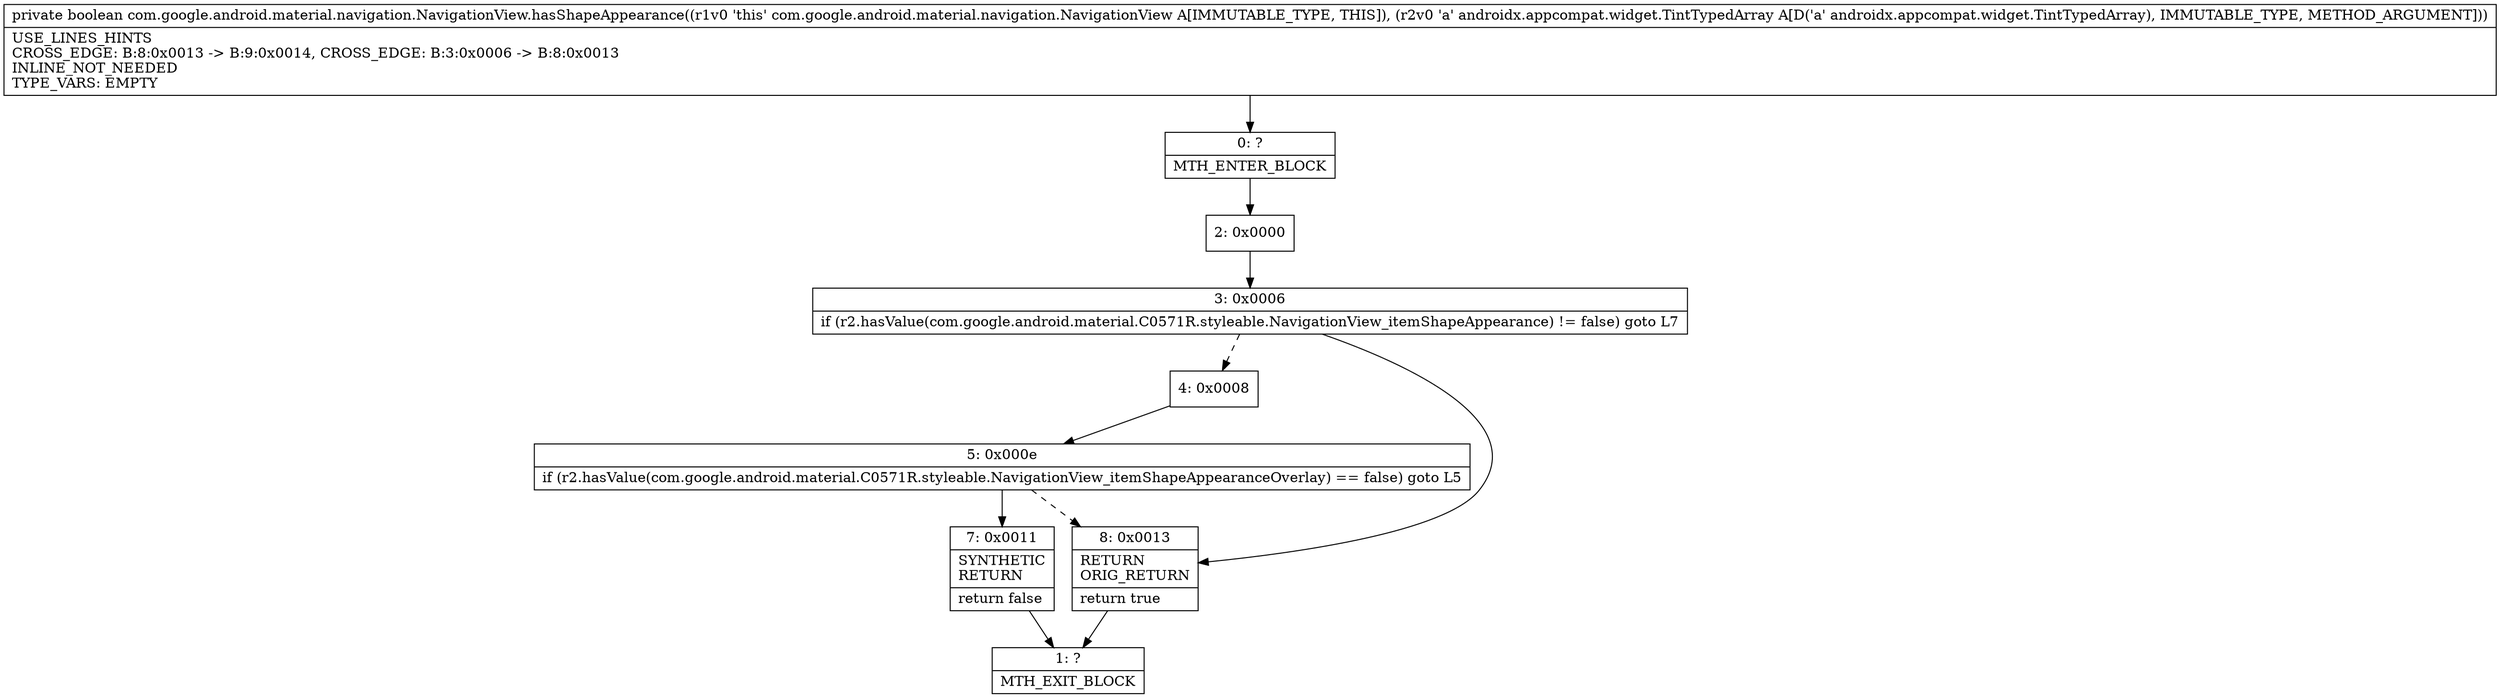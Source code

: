 digraph "CFG forcom.google.android.material.navigation.NavigationView.hasShapeAppearance(Landroidx\/appcompat\/widget\/TintTypedArray;)Z" {
Node_0 [shape=record,label="{0\:\ ?|MTH_ENTER_BLOCK\l}"];
Node_2 [shape=record,label="{2\:\ 0x0000}"];
Node_3 [shape=record,label="{3\:\ 0x0006|if (r2.hasValue(com.google.android.material.C0571R.styleable.NavigationView_itemShapeAppearance) != false) goto L7\l}"];
Node_4 [shape=record,label="{4\:\ 0x0008}"];
Node_5 [shape=record,label="{5\:\ 0x000e|if (r2.hasValue(com.google.android.material.C0571R.styleable.NavigationView_itemShapeAppearanceOverlay) == false) goto L5\l}"];
Node_7 [shape=record,label="{7\:\ 0x0011|SYNTHETIC\lRETURN\l|return false\l}"];
Node_1 [shape=record,label="{1\:\ ?|MTH_EXIT_BLOCK\l}"];
Node_8 [shape=record,label="{8\:\ 0x0013|RETURN\lORIG_RETURN\l|return true\l}"];
MethodNode[shape=record,label="{private boolean com.google.android.material.navigation.NavigationView.hasShapeAppearance((r1v0 'this' com.google.android.material.navigation.NavigationView A[IMMUTABLE_TYPE, THIS]), (r2v0 'a' androidx.appcompat.widget.TintTypedArray A[D('a' androidx.appcompat.widget.TintTypedArray), IMMUTABLE_TYPE, METHOD_ARGUMENT]))  | USE_LINES_HINTS\lCROSS_EDGE: B:8:0x0013 \-\> B:9:0x0014, CROSS_EDGE: B:3:0x0006 \-\> B:8:0x0013\lINLINE_NOT_NEEDED\lTYPE_VARS: EMPTY\l}"];
MethodNode -> Node_0;Node_0 -> Node_2;
Node_2 -> Node_3;
Node_3 -> Node_4[style=dashed];
Node_3 -> Node_8;
Node_4 -> Node_5;
Node_5 -> Node_7;
Node_5 -> Node_8[style=dashed];
Node_7 -> Node_1;
Node_8 -> Node_1;
}

